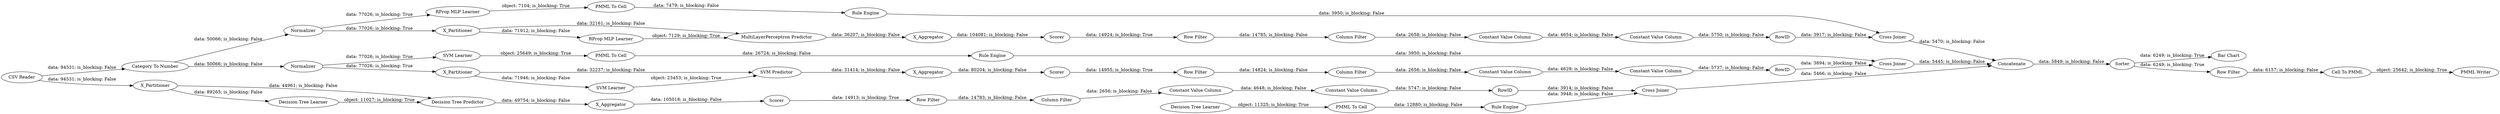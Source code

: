 digraph {
	"7203026269330414074_32" [label="Decision Tree Predictor"]
	"-7790911623543111090_40" [label=Scorer]
	"4848933470635777877_292" [label="Constant Value Column"]
	"1783135238065309870_7" [label=X_Aggregator]
	"-1237648097820482030_58" [label="Category To Number"]
	"-1640706867567639312_294" [label="Column Filter"]
	"5662227391651033539_9" [label="Row Filter"]
	"7203026269330414074_2" [label=X_Partitioner]
	"-1237648097820482030_52" [label=Sorter]
	"-4240272259101854964_35" [label="Rule Engine"]
	"-8752901316882990867_33" [label="Decision Tree Learner"]
	"5662227391651033539_292" [label="Constant Value Column"]
	"-7790911623543111090_38" [label="Cross Joiner"]
	"-4240272259101854964_34" [label="PMML To Cell"]
	"-7790911623543111090_39" [label=Normalizer]
	"-1237648097820482030_61" [label="PMML Writer"]
	"7203026269330414074_7" [label=X_Aggregator]
	"-4240272259101854964_33" [label="SVM Learner"]
	"-1237648097820482030_59" [label="Bar Chart"]
	"-1640706867567639312_9" [label="Row Filter"]
	"-6258262158690633494_35" [label="RProp MLP Learner"]
	"-8752901316882990867_28" [label="PMML To Cell"]
	"-1237648097820482030_53" [label="Row Filter"]
	"1783135238065309870_41" [label=Scorer]
	"-7790911623543111090_32" [label="MultiLayerPerceptron Predictor"]
	"-1237648097820482030_60" [label=Concatenate]
	"4848933470635777877_293" [label=RowID]
	"1783135238065309870_39" [label="Cross Joiner"]
	"-8752901316882990867_34" [label="Rule Engine"]
	"-1640706867567639312_293" [label=RowID]
	"4848933470635777877_9" [label="Row Filter"]
	"-7790911623543111090_7" [label=X_Aggregator]
	"1783135238065309870_32" [label="SVM Predictor"]
	"5662227391651033539_293" [label=RowID]
	"7203026269330414074_31" [label="Decision Tree Learner"]
	"-1237648097820482030_63" [label="CSV Reader"]
	"-1640706867567639312_290" [label="Constant Value Column"]
	"-6258262158690633494_34" [label="Rule Engine"]
	"7203026269330414074_39" [label=Scorer]
	"4848933470635777877_290" [label="Constant Value Column"]
	"1783135238065309870_40" [label=Normalizer]
	"-1640706867567639312_292" [label="Constant Value Column"]
	"4848933470635777877_294" [label="Column Filter"]
	"-7790911623543111090_31" [label="RProp MLP Learner"]
	"1783135238065309870_2" [label=X_Partitioner]
	"-1237648097820482030_54" [label="Cell To PMML"]
	"-7790911623543111090_2" [label=X_Partitioner]
	"-6258262158690633494_22" [label="PMML To Cell"]
	"7203026269330414074_38" [label="Cross Joiner"]
	"5662227391651033539_290" [label="Constant Value Column"]
	"5662227391651033539_294" [label="Column Filter"]
	"1783135238065309870_31" [label="SVM Learner"]
	"-7790911623543111090_2" -> "-7790911623543111090_31" [label="data: 71912; is_blocking: False"]
	"1783135238065309870_2" -> "1783135238065309870_32" [label="data: 32237; is_blocking: False"]
	"-1237648097820482030_63" -> "7203026269330414074_2" [label="data: 94531; is_blocking: False"]
	"-1237648097820482030_60" -> "-1237648097820482030_52" [label="data: 5849; is_blocking: False"]
	"-7790911623543111090_31" -> "-7790911623543111090_32" [label="object: 7129; is_blocking: True"]
	"7203026269330414074_2" -> "7203026269330414074_31" [label="data: 89265; is_blocking: False"]
	"-6258262158690633494_22" -> "-6258262158690633494_34" [label="data: 7479; is_blocking: False"]
	"-4240272259101854964_34" -> "-4240272259101854964_35" [label="data: 26724; is_blocking: False"]
	"1783135238065309870_2" -> "1783135238065309870_31" [label="data: 71946; is_blocking: False"]
	"-1640706867567639312_9" -> "-1640706867567639312_294" [label="data: 14783; is_blocking: False"]
	"7203026269330414074_39" -> "-1640706867567639312_9" [label="data: 14913; is_blocking: True"]
	"1783135238065309870_41" -> "4848933470635777877_9" [label="data: 14955; is_blocking: True"]
	"-1237648097820482030_54" -> "-1237648097820482030_61" [label="object: 25642; is_blocking: True"]
	"1783135238065309870_31" -> "1783135238065309870_32" [label="object: 23453; is_blocking: True"]
	"-1237648097820482030_63" -> "-1237648097820482030_58" [label="data: 94531; is_blocking: False"]
	"-7790911623543111090_32" -> "-7790911623543111090_7" [label="data: 36207; is_blocking: False"]
	"5662227391651033539_290" -> "5662227391651033539_292" [label="data: 4654; is_blocking: False"]
	"-1640706867567639312_294" -> "-1640706867567639312_290" [label="data: 2656; is_blocking: False"]
	"1783135238065309870_40" -> "-4240272259101854964_33" [label="data: 77026; is_blocking: True"]
	"1783135238065309870_32" -> "1783135238065309870_7" [label="data: 31414; is_blocking: False"]
	"-1640706867567639312_292" -> "-1640706867567639312_293" [label="data: 5747; is_blocking: False"]
	"5662227391651033539_292" -> "5662227391651033539_293" [label="data: 5750; is_blocking: False"]
	"-1237648097820482030_52" -> "-1237648097820482030_53" [label="data: 6249; is_blocking: True"]
	"7203026269330414074_32" -> "7203026269330414074_7" [label="data: 49754; is_blocking: False"]
	"5662227391651033539_9" -> "5662227391651033539_294" [label="data: 14785; is_blocking: False"]
	"-7790911623543111090_2" -> "-7790911623543111090_32" [label="data: 32161; is_blocking: False"]
	"4848933470635777877_9" -> "4848933470635777877_294" [label="data: 14824; is_blocking: False"]
	"-6258262158690633494_35" -> "-6258262158690633494_22" [label="object: 7104; is_blocking: True"]
	"-7790911623543111090_38" -> "-1237648097820482030_60" [label="data: 5470; is_blocking: False"]
	"4848933470635777877_294" -> "4848933470635777877_290" [label="data: 2656; is_blocking: False"]
	"7203026269330414074_7" -> "7203026269330414074_39" [label="data: 105018; is_blocking: False"]
	"-7790911623543111090_7" -> "-7790911623543111090_40" [label="data: 104081; is_blocking: False"]
	"-8752901316882990867_34" -> "7203026269330414074_38" [label="data: 3948; is_blocking: False"]
	"-8752901316882990867_33" -> "-8752901316882990867_28" [label="object: 11325; is_blocking: True"]
	"-1237648097820482030_53" -> "-1237648097820482030_54" [label="data: 6157; is_blocking: False"]
	"5662227391651033539_294" -> "5662227391651033539_290" [label="data: 2658; is_blocking: False"]
	"4848933470635777877_293" -> "1783135238065309870_39" [label="data: 3894; is_blocking: False"]
	"-1237648097820482030_58" -> "-7790911623543111090_39" [label="data: 50066; is_blocking: False"]
	"-1640706867567639312_290" -> "-1640706867567639312_292" [label="data: 4648; is_blocking: False"]
	"7203026269330414074_38" -> "-1237648097820482030_60" [label="data: 5466; is_blocking: False"]
	"5662227391651033539_293" -> "-7790911623543111090_38" [label="data: 3917; is_blocking: False"]
	"-8752901316882990867_28" -> "-8752901316882990867_34" [label="data: 12880; is_blocking: False"]
	"1783135238065309870_7" -> "1783135238065309870_41" [label="data: 80204; is_blocking: False"]
	"1783135238065309870_39" -> "-1237648097820482030_60" [label="data: 5445; is_blocking: False"]
	"-1640706867567639312_293" -> "7203026269330414074_38" [label="data: 3914; is_blocking: False"]
	"-7790911623543111090_40" -> "5662227391651033539_9" [label="data: 14924; is_blocking: True"]
	"-7790911623543111090_39" -> "-7790911623543111090_2" [label="data: 77026; is_blocking: True"]
	"-4240272259101854964_35" -> "1783135238065309870_39" [label="data: 3950; is_blocking: False"]
	"4848933470635777877_290" -> "4848933470635777877_292" [label="data: 4629; is_blocking: False"]
	"7203026269330414074_31" -> "7203026269330414074_32" [label="object: 11027; is_blocking: True"]
	"-4240272259101854964_33" -> "-4240272259101854964_34" [label="object: 25649; is_blocking: True"]
	"7203026269330414074_2" -> "7203026269330414074_32" [label="data: 44961; is_blocking: False"]
	"1783135238065309870_40" -> "1783135238065309870_2" [label="data: 77026; is_blocking: True"]
	"4848933470635777877_292" -> "4848933470635777877_293" [label="data: 5737; is_blocking: False"]
	"-1237648097820482030_58" -> "1783135238065309870_40" [label="data: 50066; is_blocking: False"]
	"-6258262158690633494_34" -> "-7790911623543111090_38" [label="data: 3950; is_blocking: False"]
	"-7790911623543111090_39" -> "-6258262158690633494_35" [label="data: 77026; is_blocking: True"]
	"-1237648097820482030_52" -> "-1237648097820482030_59" [label="data: 6249; is_blocking: True"]
	rankdir=LR
}
